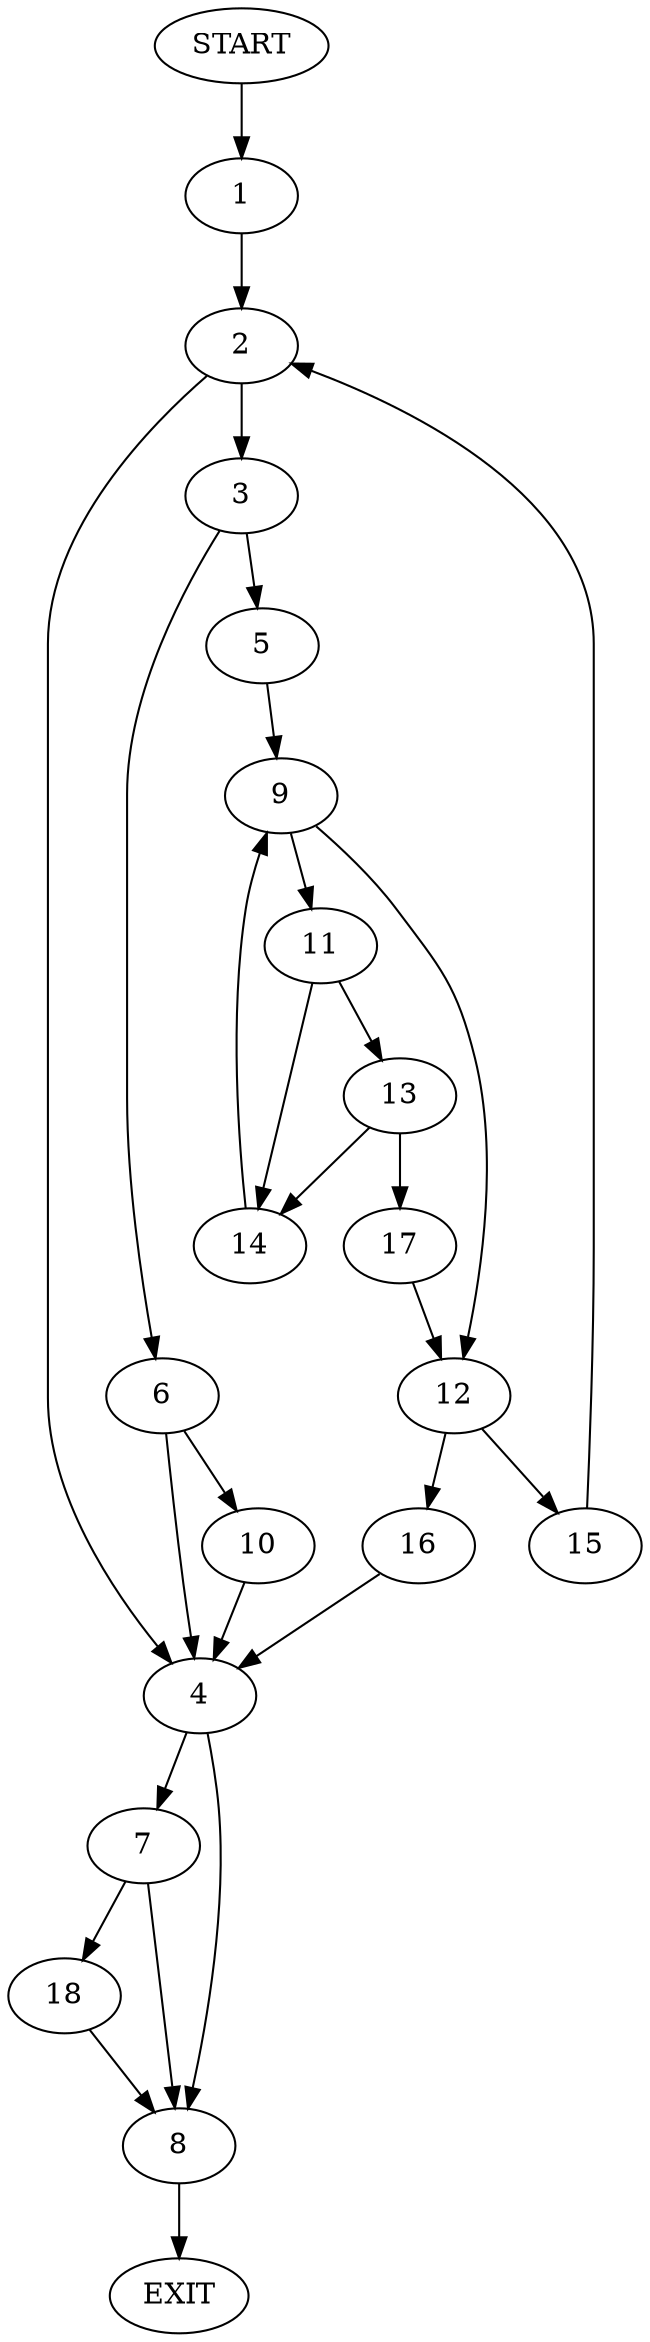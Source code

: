 digraph {
0 [label="START"]
19 [label="EXIT"]
0 -> 1
1 -> 2
2 -> 3
2 -> 4
3 -> 5
3 -> 6
4 -> 7
4 -> 8
5 -> 9
6 -> 10
6 -> 4
10 -> 4
9 -> 11
9 -> 12
11 -> 13
11 -> 14
12 -> 15
12 -> 16
14 -> 9
13 -> 17
13 -> 14
17 -> 12
16 -> 4
15 -> 2
8 -> 19
7 -> 18
7 -> 8
18 -> 8
}
